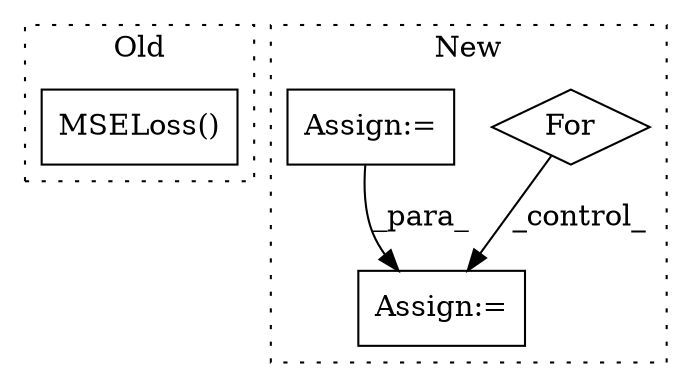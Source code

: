 digraph G {
subgraph cluster0 {
1 [label="MSELoss()" a="75" s="1372" l="18" shape="box"];
label = "Old";
style="dotted";
}
subgraph cluster1 {
2 [label="For" a="107" s="1400,1417" l="4,14" shape="diamond"];
3 [label="Assign:=" a="68" s="1521" l="4" shape="box"];
4 [label="Assign:=" a="68" s="1364" l="3" shape="box"];
label = "New";
style="dotted";
}
2 -> 3 [label="_control_"];
4 -> 3 [label="_para_"];
}